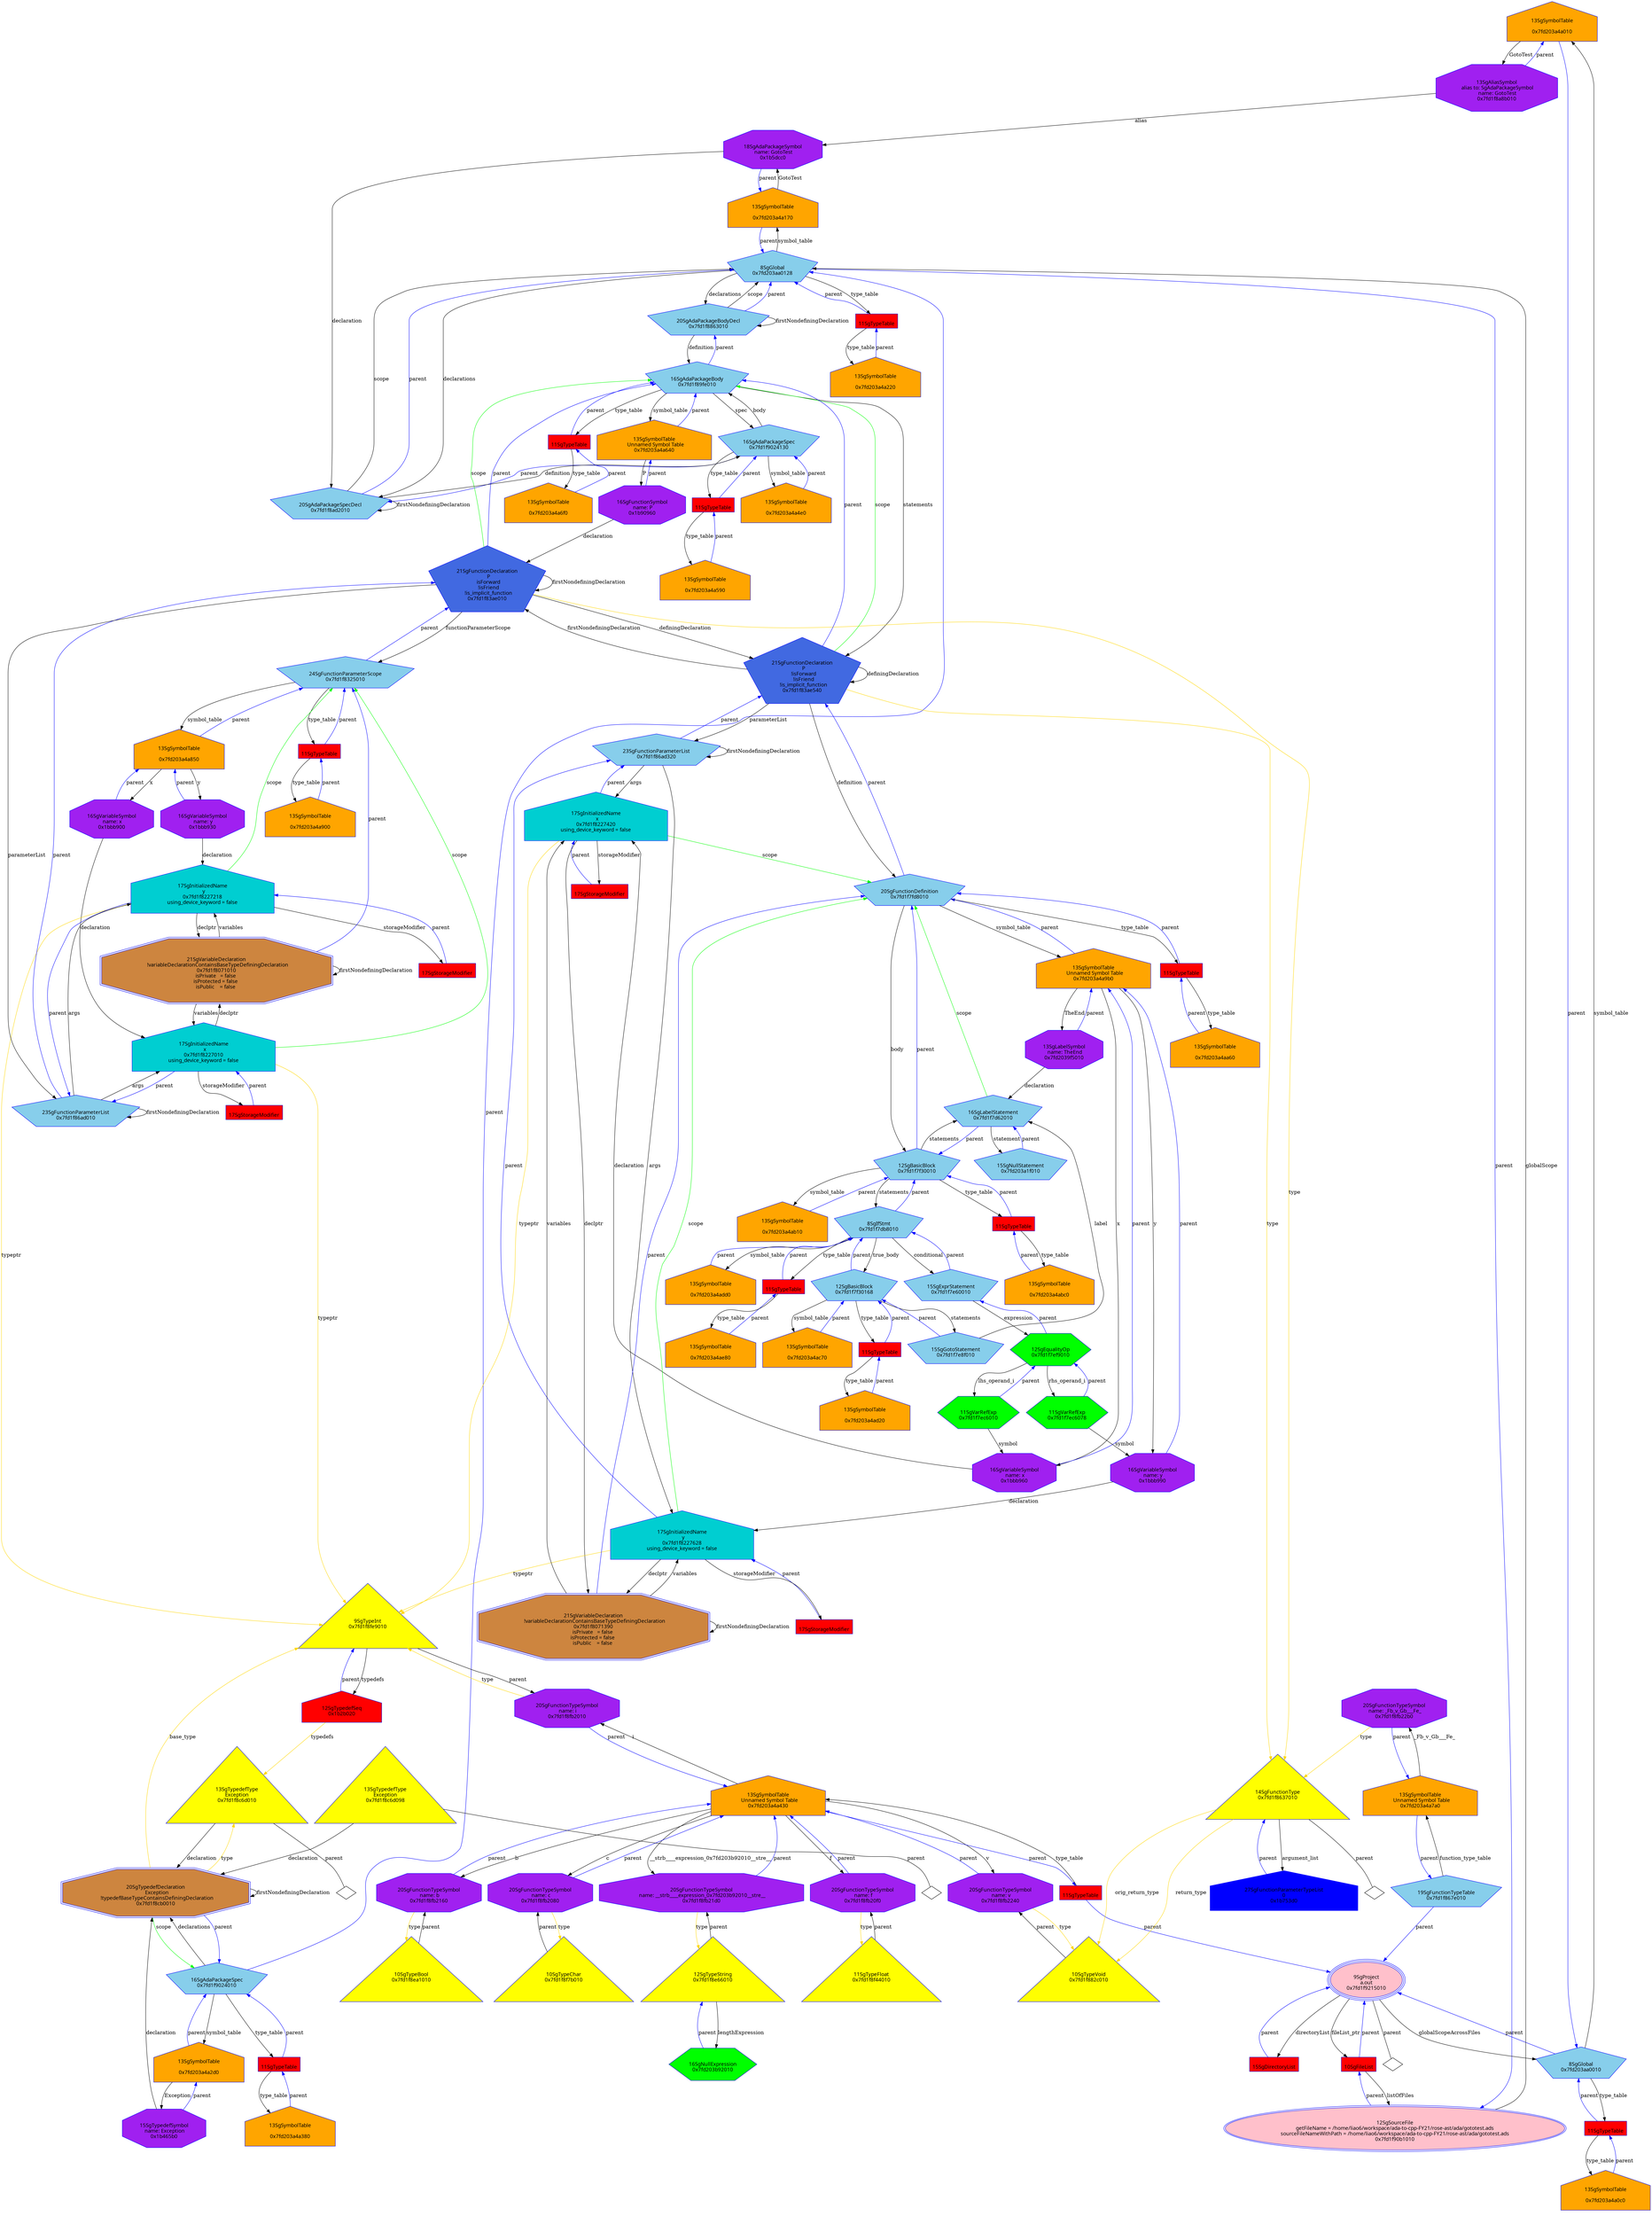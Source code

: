 digraph "Ggototest.ads.dot" {
"0x7fd203a4a010"[label="\n13SgSymbolTable\n  \n  0x7fd203a4a010  " shape=house,regular=0,URL="\N",tooltip="more info at \N",sides=5,peripheries=1,color="blue",fillcolor=orange,fontname="7x13bold",fontcolor=black,style=filled];
"0x7fd203a4a010" -> "0x7fd1f8a8b010"[label="GotoTest" dir=forward ];
"0x7fd203a4a010" -> "0x7fd203aa0010"[label="parent" color="blue" dir=forward ];
"0x7fd203a4a0c0"[label="\n13SgSymbolTable\n  \n  0x7fd203a4a0c0  " shape=house,regular=0,URL="\N",tooltip="more info at \N",sides=5,peripheries=1,color="blue",fillcolor=orange,fontname="7x13bold",fontcolor=black,style=filled];
"0x7fd203a4a0c0" -> "0x1a889c0"[label="parent" color="blue" dir=forward ];
"0x7fd203a4a170"[label="\n13SgSymbolTable\n  \n  0x7fd203a4a170  " shape=house,regular=0,URL="\N",tooltip="more info at \N",sides=5,peripheries=1,color="blue",fillcolor=orange,fontname="7x13bold",fontcolor=black,style=filled];
"0x7fd203a4a170" -> "0x1b5dcc0"[label="GotoTest" dir=forward ];
"0x7fd203a4a170" -> "0x7fd203aa0128"[label="parent" color="blue" dir=forward ];
"0x7fd203a4a220"[label="\n13SgSymbolTable\n  \n  0x7fd203a4a220  " shape=house,regular=0,URL="\N",tooltip="more info at \N",sides=5,peripheries=1,color="blue",fillcolor=orange,fontname="7x13bold",fontcolor=black,style=filled];
"0x7fd203a4a220" -> "0x1a889e8"[label="parent" color="blue" dir=forward ];
"0x7fd203a4a2d0"[label="\n13SgSymbolTable\n  \n  0x7fd203a4a2d0  " shape=house,regular=0,URL="\N",tooltip="more info at \N",sides=5,peripheries=1,color="blue",fillcolor=orange,fontname="7x13bold",fontcolor=black,style=filled];
"0x7fd203a4a2d0" -> "0x1b465b0"[label="Exception" dir=forward ];
"0x7fd203a4a2d0" -> "0x7fd1f9024010"[label="parent" color="blue" dir=forward ];
"0x7fd203a4a380"[label="\n13SgSymbolTable\n  \n  0x7fd203a4a380  " shape=house,regular=0,URL="\N",tooltip="more info at \N",sides=5,peripheries=1,color="blue",fillcolor=orange,fontname="7x13bold",fontcolor=black,style=filled];
"0x7fd203a4a380" -> "0x1a88a10"[label="parent" color="blue" dir=forward ];
"0x7fd203a4a430"[label="\n13SgSymbolTable\n  Unnamed Symbol Table\n  0x7fd203a4a430  " shape=house,regular=0,URL="\N",tooltip="more info at \N",sides=5,peripheries=1,color="blue",fillcolor=orange,fontname="7x13bold",fontcolor=black,style=filled];
"0x7fd203a4a430" -> "0x7fd1f8fb2240"[label="v" dir=forward ];
"0x7fd203a4a430" -> "0x7fd1f8fb21d0"[label="__strb____expression_0x7fd203b92010__stre__" dir=forward ];
"0x7fd203a4a430" -> "0x7fd1f8fb2160"[label="b" dir=forward ];
"0x7fd203a4a430" -> "0x7fd1f8fb20f0"[label="f" dir=forward ];
"0x7fd203a4a430" -> "0x7fd1f8fb2080"[label="c" dir=forward ];
"0x7fd203a4a430" -> "0x7fd1f8fb2010"[label="i" dir=forward ];
"0x7fd203a4a430" -> "0x1a88a38"[label="parent" color="blue" dir=forward ];
"0x7fd203a4a4e0"[label="\n13SgSymbolTable\n  \n  0x7fd203a4a4e0  " shape=house,regular=0,URL="\N",tooltip="more info at \N",sides=5,peripheries=1,color="blue",fillcolor=orange,fontname="7x13bold",fontcolor=black,style=filled];
"0x7fd203a4a4e0" -> "0x7fd1f9024130"[label="parent" color="blue" dir=forward ];
"0x7fd203a4a590"[label="\n13SgSymbolTable\n  \n  0x7fd203a4a590  " shape=house,regular=0,URL="\N",tooltip="more info at \N",sides=5,peripheries=1,color="blue",fillcolor=orange,fontname="7x13bold",fontcolor=black,style=filled];
"0x7fd203a4a590" -> "0x1a88a60"[label="parent" color="blue" dir=forward ];
"0x7fd203a4a640"[label="\n13SgSymbolTable\n  Unnamed Symbol Table\n  0x7fd203a4a640  " shape=house,regular=0,URL="\N",tooltip="more info at \N",sides=5,peripheries=1,color="blue",fillcolor=orange,fontname="7x13bold",fontcolor=black,style=filled];
"0x7fd203a4a640" -> "0x1b90960"[label="P" dir=forward ];
"0x7fd203a4a640" -> "0x7fd1f89fe010"[label="parent" color="blue" dir=forward ];
"0x7fd203a4a6f0"[label="\n13SgSymbolTable\n  \n  0x7fd203a4a6f0  " shape=house,regular=0,URL="\N",tooltip="more info at \N",sides=5,peripheries=1,color="blue",fillcolor=orange,fontname="7x13bold",fontcolor=black,style=filled];
"0x7fd203a4a6f0" -> "0x1a88a88"[label="parent" color="blue" dir=forward ];
"0x7fd203a4a7a0"[label="\n13SgSymbolTable\n  Unnamed Symbol Table\n  0x7fd203a4a7a0  " shape=house,regular=0,URL="\N",tooltip="more info at \N",sides=5,peripheries=1,color="blue",fillcolor=orange,fontname="7x13bold",fontcolor=black,style=filled];
"0x7fd203a4a7a0" -> "0x7fd1f8fb22b0"[label="_Fb_v_Gb___Fe_" dir=forward ];
"0x7fd203a4a7a0" -> "0x7fd1f867e010"[label="parent" color="blue" dir=forward ];
"0x7fd203a4a850"[label="\n13SgSymbolTable\n  \n  0x7fd203a4a850  " shape=house,regular=0,URL="\N",tooltip="more info at \N",sides=5,peripheries=1,color="blue",fillcolor=orange,fontname="7x13bold",fontcolor=black,style=filled];
"0x7fd203a4a850" -> "0x1bbb930"[label="y" dir=forward ];
"0x7fd203a4a850" -> "0x1bbb900"[label="x" dir=forward ];
"0x7fd203a4a850" -> "0x7fd1f8325010"[label="parent" color="blue" dir=forward ];
"0x7fd203a4a900"[label="\n13SgSymbolTable\n  \n  0x7fd203a4a900  " shape=house,regular=0,URL="\N",tooltip="more info at \N",sides=5,peripheries=1,color="blue",fillcolor=orange,fontname="7x13bold",fontcolor=black,style=filled];
"0x7fd203a4a900" -> "0x1a88ab0"[label="parent" color="blue" dir=forward ];
"0x7fd203a4a9b0"[label="\n13SgSymbolTable\n  Unnamed Symbol Table\n  0x7fd203a4a9b0  " shape=house,regular=0,URL="\N",tooltip="more info at \N",sides=5,peripheries=1,color="blue",fillcolor=orange,fontname="7x13bold",fontcolor=black,style=filled];
"0x7fd203a4a9b0" -> "0x7fd2039f5010"[label="TheEnd" dir=forward ];
"0x7fd203a4a9b0" -> "0x1bbb990"[label="y" dir=forward ];
"0x7fd203a4a9b0" -> "0x1bbb960"[label="x" dir=forward ];
"0x7fd203a4a9b0" -> "0x7fd1f7fd8010"[label="parent" color="blue" dir=forward ];
"0x7fd203a4aa60"[label="\n13SgSymbolTable\n  \n  0x7fd203a4aa60  " shape=house,regular=0,URL="\N",tooltip="more info at \N",sides=5,peripheries=1,color="blue",fillcolor=orange,fontname="7x13bold",fontcolor=black,style=filled];
"0x7fd203a4aa60" -> "0x1a88ad8"[label="parent" color="blue" dir=forward ];
"0x7fd203a4ab10"[label="\n13SgSymbolTable\n  \n  0x7fd203a4ab10  " shape=house,regular=0,URL="\N",tooltip="more info at \N",sides=5,peripheries=1,color="blue",fillcolor=orange,fontname="7x13bold",fontcolor=black,style=filled];
"0x7fd203a4ab10" -> "0x7fd1f7f30010"[label="parent" color="blue" dir=forward ];
"0x7fd203a4abc0"[label="\n13SgSymbolTable\n  \n  0x7fd203a4abc0  " shape=house,regular=0,URL="\N",tooltip="more info at \N",sides=5,peripheries=1,color="blue",fillcolor=orange,fontname="7x13bold",fontcolor=black,style=filled];
"0x7fd203a4abc0" -> "0x1a88b00"[label="parent" color="blue" dir=forward ];
"0x7fd203a4ac70"[label="\n13SgSymbolTable\n  \n  0x7fd203a4ac70  " shape=house,regular=0,URL="\N",tooltip="more info at \N",sides=5,peripheries=1,color="blue",fillcolor=orange,fontname="7x13bold",fontcolor=black,style=filled];
"0x7fd203a4ac70" -> "0x7fd1f7f30168"[label="parent" color="blue" dir=forward ];
"0x7fd203a4ad20"[label="\n13SgSymbolTable\n  \n  0x7fd203a4ad20  " shape=house,regular=0,URL="\N",tooltip="more info at \N",sides=5,peripheries=1,color="blue",fillcolor=orange,fontname="7x13bold",fontcolor=black,style=filled];
"0x7fd203a4ad20" -> "0x1a88b28"[label="parent" color="blue" dir=forward ];
"0x7fd203a4add0"[label="\n13SgSymbolTable\n  \n  0x7fd203a4add0  " shape=house,regular=0,URL="\N",tooltip="more info at \N",sides=5,peripheries=1,color="blue",fillcolor=orange,fontname="7x13bold",fontcolor=black,style=filled];
"0x7fd203a4add0" -> "0x7fd1f7db8010"[label="parent" color="blue" dir=forward ];
"0x7fd203a4ae80"[label="\n13SgSymbolTable\n  \n  0x7fd203a4ae80  " shape=house,regular=0,URL="\N",tooltip="more info at \N",sides=5,peripheries=1,color="blue",fillcolor=orange,fontname="7x13bold",fontcolor=black,style=filled];
"0x7fd203a4ae80" -> "0x1a88b50"[label="parent" color="blue" dir=forward ];
"0x1ba8070"[label="\n17SgStorageModifier" shape=polygon,regular=0,URL="\N",tooltip="more info at \N",sides=4,peripheries=1,color="blue",fillcolor=red,fontname="7x13bold",fontcolor=black,style=filled];
"0x1ba8070" -> "0x7fd1f8227010"[label="parent" color="blue" dir=forward ];
"0x1ba8098"[label="\n17SgStorageModifier" shape=polygon,regular=0,URL="\N",tooltip="more info at \N",sides=4,peripheries=1,color="blue",fillcolor=red,fontname="7x13bold",fontcolor=black,style=filled];
"0x1ba8098" -> "0x7fd1f8227218"[label="parent" color="blue" dir=forward ];
"0x1ba80c0"[label="\n17SgStorageModifier" shape=polygon,regular=0,URL="\N",tooltip="more info at \N",sides=4,peripheries=1,color="blue",fillcolor=red,fontname="7x13bold",fontcolor=black,style=filled];
"0x1ba80c0" -> "0x7fd1f8227420"[label="parent" color="blue" dir=forward ];
"0x1ba80e8"[label="\n17SgStorageModifier" shape=polygon,regular=0,URL="\N",tooltip="more info at \N",sides=4,peripheries=1,color="blue",fillcolor=red,fontname="7x13bold",fontcolor=black,style=filled];
"0x1ba80e8" -> "0x7fd1f8227628"[label="parent" color="blue" dir=forward ];
"0x7fd1f90b1010"[label="\n12SgSourceFile\n  getFileName = /home/liao6/workspace/ada-to-cpp-FY21/rose-ast/ada/gototest.ads  \n  sourceFileNameWithPath = /home/liao6/workspace/ada-to-cpp-FY21/rose-ast/ada/gototest.ads  \n  0x7fd1f90b1010  " shape=ellipse,regular=0,URL="\N",tooltip="more info at \N",sides=5,peripheries=2,color="blue",fillcolor=pink,fontname="7x13bold",fontcolor=black,style=filled];
"0x7fd1f90b1010" -> "0x7fd203aa0128"[label="globalScope" dir=forward ];
"0x7fd1f90b1010" -> "0x1a4df60"[label="parent" color="blue" dir=forward ];
"0x1a4df60"[label="\n10SgFileList" shape=polygon,regular=0,URL="\N",tooltip="more info at \N",sides=4,peripheries=1,color="blue",fillcolor=red,fontname="7x13bold",fontcolor=black,style=filled];
"0x1a4df60" -> "0x7fd1f90b1010"[label="listOfFiles" dir=forward ];
"0x1a4df60" -> "0x7fd1f9215010"[label="parent" color="blue" dir=forward ];
"0x1a6d370"[label="\n15SgDirectoryList" shape=polygon,regular=0,URL="\N",tooltip="more info at \N",sides=4,peripheries=1,color="blue",fillcolor=red,fontname="7x13bold",fontcolor=black,style=filled];
"0x1a6d370" -> "0x7fd1f9215010"[label="parent" color="blue" dir=forward ];
"0x7fd1f9215010"[label="\n9SgProject\n  a.out  \n  0x7fd1f9215010  " shape=ellipse,regular=0,URL="\N",tooltip="more info at \N",sides=5,peripheries=3,color="blue",fillcolor=pink,fontname="7x13bold",fontcolor=black,style=filled];
"0x7fd1f9215010" -> "0x1a4df60"[label="fileList_ptr" dir=forward ];
"0x7fd1f9215010" -> "0x1a6d370"[label="directoryList" dir=forward ];
"0x7fd1f9215010" -> "0x7fd203aa0010"[label="globalScopeAcrossFiles" dir=forward ];
"0x7fd1f9215010" -> "0x7fd1f9215010__parent__null"[label="parent" dir=none ];
"0x7fd1f9215010__parent__null"[label="" shape=diamond ];
"0x1b2b020"[label="\n12SgTypedefSeq\n  0x1b2b020  " shape=house,regular=0,URL="\N",tooltip="more info at \N",sides=5,peripheries=1,color="blue",fillcolor=red,fontname="7x13bold",fontcolor=black,style=filled];
"0x1b2b020" -> "0x7fd1f8c6d010"[label="typedefs" color="gold1" dir=forward ];
"0x1b2b020" -> "0x7fd1f8fe9010"[label="parent" color="blue" dir=forward ];
"0x1b753d0"[label="\n27SgFunctionParameterTypeList\n  0  \n  0x1b753d0  " shape=house,regular=0,URL="\N",tooltip="more info at \N",sides=5,peripheries=1,color="blue",fillcolor=blue,fontname="7x13bold",fontcolor=black,style=filled];
"0x1b753d0" -> "0x7fd1f8637010"[label="parent" color="blue" dir=forward ];
"0x1a889c0"[label="\n11SgTypeTable" shape=polygon,regular=0,URL="\N",tooltip="more info at \N",sides=4,peripheries=1,color="blue",fillcolor=red,fontname="7x13bold",fontcolor=black,style=filled];
"0x1a889c0" -> "0x7fd203a4a0c0"[label="type_table" dir=forward ];
"0x1a889c0" -> "0x7fd203aa0010"[label="parent" color="blue" dir=forward ];
"0x1a889e8"[label="\n11SgTypeTable" shape=polygon,regular=0,URL="\N",tooltip="more info at \N",sides=4,peripheries=1,color="blue",fillcolor=red,fontname="7x13bold",fontcolor=black,style=filled];
"0x1a889e8" -> "0x7fd203a4a220"[label="type_table" dir=forward ];
"0x1a889e8" -> "0x7fd203aa0128"[label="parent" color="blue" dir=forward ];
"0x1a88a10"[label="\n11SgTypeTable" shape=polygon,regular=0,URL="\N",tooltip="more info at \N",sides=4,peripheries=1,color="blue",fillcolor=red,fontname="7x13bold",fontcolor=black,style=filled];
"0x1a88a10" -> "0x7fd203a4a380"[label="type_table" dir=forward ];
"0x1a88a10" -> "0x7fd1f9024010"[label="parent" color="blue" dir=forward ];
"0x1a88a38"[label="\n11SgTypeTable" shape=polygon,regular=0,URL="\N",tooltip="more info at \N",sides=4,peripheries=1,color="blue",fillcolor=red,fontname="7x13bold",fontcolor=black,style=filled];
"0x1a88a38" -> "0x7fd203a4a430"[label="type_table" dir=forward ];
"0x1a88a38" -> "0x7fd1f9215010"[label="parent" color="blue" dir=forward ];
"0x1a88a60"[label="\n11SgTypeTable" shape=polygon,regular=0,URL="\N",tooltip="more info at \N",sides=4,peripheries=1,color="blue",fillcolor=red,fontname="7x13bold",fontcolor=black,style=filled];
"0x1a88a60" -> "0x7fd203a4a590"[label="type_table" dir=forward ];
"0x1a88a60" -> "0x7fd1f9024130"[label="parent" color="blue" dir=forward ];
"0x1a88a88"[label="\n11SgTypeTable" shape=polygon,regular=0,URL="\N",tooltip="more info at \N",sides=4,peripheries=1,color="blue",fillcolor=red,fontname="7x13bold",fontcolor=black,style=filled];
"0x1a88a88" -> "0x7fd203a4a6f0"[label="type_table" dir=forward ];
"0x1a88a88" -> "0x7fd1f89fe010"[label="parent" color="blue" dir=forward ];
"0x1a88ab0"[label="\n11SgTypeTable" shape=polygon,regular=0,URL="\N",tooltip="more info at \N",sides=4,peripheries=1,color="blue",fillcolor=red,fontname="7x13bold",fontcolor=black,style=filled];
"0x1a88ab0" -> "0x7fd203a4a900"[label="type_table" dir=forward ];
"0x1a88ab0" -> "0x7fd1f8325010"[label="parent" color="blue" dir=forward ];
"0x1a88ad8"[label="\n11SgTypeTable" shape=polygon,regular=0,URL="\N",tooltip="more info at \N",sides=4,peripheries=1,color="blue",fillcolor=red,fontname="7x13bold",fontcolor=black,style=filled];
"0x1a88ad8" -> "0x7fd203a4aa60"[label="type_table" dir=forward ];
"0x1a88ad8" -> "0x7fd1f7fd8010"[label="parent" color="blue" dir=forward ];
"0x1a88b00"[label="\n11SgTypeTable" shape=polygon,regular=0,URL="\N",tooltip="more info at \N",sides=4,peripheries=1,color="blue",fillcolor=red,fontname="7x13bold",fontcolor=black,style=filled];
"0x1a88b00" -> "0x7fd203a4abc0"[label="type_table" dir=forward ];
"0x1a88b00" -> "0x7fd1f7f30010"[label="parent" color="blue" dir=forward ];
"0x1a88b28"[label="\n11SgTypeTable" shape=polygon,regular=0,URL="\N",tooltip="more info at \N",sides=4,peripheries=1,color="blue",fillcolor=red,fontname="7x13bold",fontcolor=black,style=filled];
"0x1a88b28" -> "0x7fd203a4ad20"[label="type_table" dir=forward ];
"0x1a88b28" -> "0x7fd1f7f30168"[label="parent" color="blue" dir=forward ];
"0x1a88b50"[label="\n11SgTypeTable" shape=polygon,regular=0,URL="\N",tooltip="more info at \N",sides=4,peripheries=1,color="blue",fillcolor=red,fontname="7x13bold",fontcolor=black,style=filled];
"0x1a88b50" -> "0x7fd203a4ae80"[label="type_table" dir=forward ];
"0x1a88b50" -> "0x7fd1f7db8010"[label="parent" color="blue" dir=forward ];
"0x7fd1f8f7b010"[label="\n10SgTypeChar\n  0x7fd1f8f7b010  \n   \n   " shape=polygon,regular=0,URL="\N",tooltip="more info at \N",sides=3,peripheries=1,color="blue",fillcolor=yellow,fontname="7x13bold",fontcolor=black,style=filled];
"0x7fd1f8f7b010" -> "0x7fd1f8fb2080"[label="parent" dir=forward ];
"0x7fd1f8fe9010"[label="\n9SgTypeInt\n  0x7fd1f8fe9010  \n   \n   " shape=polygon,regular=0,URL="\N",tooltip="more info at \N",sides=3,peripheries=1,color="blue",fillcolor=yellow,fontname="7x13bold",fontcolor=black,style=filled];
"0x7fd1f8fe9010" -> "0x1b2b020"[label="typedefs" dir=forward ];
"0x7fd1f8fe9010" -> "0x7fd1f8fb2010"[label="parent" dir=forward ];
"0x7fd1f882c010"[label="\n10SgTypeVoid\n  0x7fd1f882c010  \n   \n   " shape=polygon,regular=0,URL="\N",tooltip="more info at \N",sides=3,peripheries=1,color="blue",fillcolor=yellow,fontname="7x13bold",fontcolor=black,style=filled];
"0x7fd1f882c010" -> "0x7fd1f8fb2240"[label="parent" dir=forward ];
"0x7fd1f8f44010"[label="\n11SgTypeFloat\n  0x7fd1f8f44010  \n   \n   " shape=polygon,regular=0,URL="\N",tooltip="more info at \N",sides=3,peripheries=1,color="blue",fillcolor=yellow,fontname="7x13bold",fontcolor=black,style=filled];
"0x7fd1f8f44010" -> "0x7fd1f8fb20f0"[label="parent" dir=forward ];
"0x7fd1f8e66010"[label="\n12SgTypeString\n  0x7fd1f8e66010  \n   \n   " shape=polygon,regular=0,URL="\N",tooltip="more info at \N",sides=3,peripheries=1,color="blue",fillcolor=yellow,fontname="7x13bold",fontcolor=black,style=filled];
"0x7fd1f8e66010" -> "0x7fd203b92010"[label="lengthExpression" dir=forward ];
"0x7fd1f8e66010" -> "0x7fd1f8fb21d0"[label="parent" dir=forward ];
"0x7fd1f8ea1010"[label="\n10SgTypeBool\n  0x7fd1f8ea1010  \n   \n   " shape=polygon,regular=0,URL="\N",tooltip="more info at \N",sides=3,peripheries=1,color="blue",fillcolor=yellow,fontname="7x13bold",fontcolor=black,style=filled];
"0x7fd1f8ea1010" -> "0x7fd1f8fb2160"[label="parent" dir=forward ];
"0x7fd1f8c6d010"[label="\n13SgTypedefType\nException\n  0x7fd1f8c6d010  \n   \n   " shape=polygon,regular=0,URL="\N",tooltip="more info at \N",sides=3,peripheries=1,color="blue",fillcolor=yellow,fontname="7x13bold",fontcolor=black,style=filled];
"0x7fd1f8c6d010" -> "0x7fd1f8cb0010"[label="declaration" dir=forward ];
"0x7fd1f8c6d010" -> "0x7fd1f8c6d010__parent__null"[label="parent" dir=none ];
"0x7fd1f8c6d010__parent__null"[label="" shape=diamond ];
"0x7fd1f8c6d098"[label="\n13SgTypedefType\nException\n  0x7fd1f8c6d098  \n   \n   " shape=polygon,regular=0,URL="\N",tooltip="more info at \N",sides=3,peripheries=1,color="blue",fillcolor=yellow,fontname="7x13bold",fontcolor=black,style=filled];
"0x7fd1f8c6d098" -> "0x7fd1f8cb0010"[label="declaration" dir=forward ];
"0x7fd1f8c6d098" -> "0x7fd1f8c6d098__parent__null"[label="parent" dir=none ];
"0x7fd1f8c6d098__parent__null"[label="" shape=diamond ];
"0x7fd1f8637010"[label="\n14SgFunctionType\n  0x7fd1f8637010  \n   \n   " shape=polygon,regular=0,URL="\N",tooltip="more info at \N",sides=3,peripheries=1,color="blue",fillcolor=yellow,fontname="7x13bold",fontcolor=black,style=filled];
"0x7fd1f8637010" -> "0x7fd1f882c010"[label="return_type" color="gold1" dir=forward ];
"0x7fd1f8637010" -> "0x7fd1f882c010"[label="orig_return_type" color="gold1" dir=forward ];
"0x7fd1f8637010" -> "0x1b753d0"[label="argument_list" dir=forward ];
"0x7fd1f8637010" -> "0x7fd1f8637010__parent__null"[label="parent" dir=none ];
"0x7fd1f8637010__parent__null"[label="" shape=diamond ];
"0x7fd1f86ad010"[label="\n23SgFunctionParameterList\n  0x7fd1f86ad010  " shape=polygon,regular=0,URL="\N",tooltip="more info at \N",sides=5,peripheries=1,color="blue",fillcolor=skyblue,fontname="7x13bold",fontcolor=black,style=filled];
"0x7fd1f86ad010" -> "0x7fd1f8227010"[label="args" dir=forward ];
"0x7fd1f86ad010" -> "0x7fd1f8227218"[label="args" dir=forward ];
"0x7fd1f86ad010" -> "0x7fd1f86ad010"[label="firstNondefiningDeclaration" dir=forward ];
"0x7fd1f86ad010" -> "0x7fd1f83ae010"[label="parent" color="blue" dir=forward ];
"0x7fd1f86ad320"[label="\n23SgFunctionParameterList\n  0x7fd1f86ad320  " shape=polygon,regular=0,URL="\N",tooltip="more info at \N",sides=5,peripheries=1,color="blue",fillcolor=skyblue,fontname="7x13bold",fontcolor=black,style=filled];
"0x7fd1f86ad320" -> "0x7fd1f8227420"[label="args" dir=forward ];
"0x7fd1f86ad320" -> "0x7fd1f8227628"[label="args" dir=forward ];
"0x7fd1f86ad320" -> "0x7fd1f86ad320"[label="firstNondefiningDeclaration" dir=forward ];
"0x7fd1f86ad320" -> "0x7fd1f83ae540"[label="parent" color="blue" dir=forward ];
"0x7fd1f7f30010"[label="\n12SgBasicBlock\n  0x7fd1f7f30010  " shape=polygon,regular=0,URL="\N",tooltip="more info at \N",sides=5,peripheries=1,color="blue",fillcolor=skyblue,fontname="7x13bold",fontcolor=black,style=filled];
"0x7fd1f7f30010" -> "0x7fd1f7db8010"[label="statements" dir=forward ];
"0x7fd1f7f30010" -> "0x7fd1f7d62010"[label="statements" dir=forward ];
"0x7fd1f7f30010" -> "0x7fd203a4ab10"[label="symbol_table" dir=forward ];
"0x7fd1f7f30010" -> "0x1a88b00"[label="type_table" dir=forward ];
"0x7fd1f7f30010" -> "0x7fd1f7fd8010"[label="parent" color="blue" dir=forward ];
"0x7fd1f7f30168"[label="\n12SgBasicBlock\n  0x7fd1f7f30168  " shape=polygon,regular=0,URL="\N",tooltip="more info at \N",sides=5,peripheries=1,color="blue",fillcolor=skyblue,fontname="7x13bold",fontcolor=black,style=filled];
"0x7fd1f7f30168" -> "0x7fd1f7e8f010"[label="statements" dir=forward ];
"0x7fd1f7f30168" -> "0x7fd203a4ac70"[label="symbol_table" dir=forward ];
"0x7fd1f7f30168" -> "0x1a88b28"[label="type_table" dir=forward ];
"0x7fd1f7f30168" -> "0x7fd1f7db8010"[label="parent" color="blue" dir=forward ];
"0x7fd203aa0010"[label="\n8SgGlobal\n  0x7fd203aa0010  " shape=polygon,regular=0,URL="\N",tooltip="more info at \N",sides=5,peripheries=1,color="blue",fillcolor=skyblue,fontname="7x13bold",fontcolor=black,style=filled];
"0x7fd203aa0010" -> "0x7fd203a4a010"[label="symbol_table" dir=forward ];
"0x7fd203aa0010" -> "0x1a889c0"[label="type_table" dir=forward ];
"0x7fd203aa0010" -> "0x7fd1f9215010"[label="parent" color="blue" dir=forward ];
"0x7fd203aa0128"[label="\n8SgGlobal\n  0x7fd203aa0128  " shape=polygon,regular=0,URL="\N",tooltip="more info at \N",sides=5,peripheries=1,color="blue",fillcolor=skyblue,fontname="7x13bold",fontcolor=black,style=filled];
"0x7fd203aa0128" -> "0x7fd1f8ad2010"[label="declarations" dir=forward ];
"0x7fd203aa0128" -> "0x7fd1f8863010"[label="declarations" dir=forward ];
"0x7fd203aa0128" -> "0x7fd203a4a170"[label="symbol_table" dir=forward ];
"0x7fd203aa0128" -> "0x1a889e8"[label="type_table" dir=forward ];
"0x7fd203aa0128" -> "0x7fd1f90b1010"[label="parent" color="blue" dir=forward ];
"0x7fd1f7db8010"[label="\n8SgIfStmt\n  0x7fd1f7db8010  " shape=polygon,regular=0,URL="\N",tooltip="more info at \N",sides=5,peripheries=1,color="blue",fillcolor=skyblue,fontname="7x13bold",fontcolor=black,style=filled];
"0x7fd1f7db8010" -> "0x7fd1f7e60010"[label="conditional" dir=forward ];
"0x7fd1f7db8010" -> "0x7fd1f7f30168"[label="true_body" dir=forward ];
"0x7fd1f7db8010" -> "0x7fd203a4add0"[label="symbol_table" dir=forward ];
"0x7fd1f7db8010" -> "0x1a88b50"[label="type_table" dir=forward ];
"0x7fd1f7db8010" -> "0x7fd1f7f30010"[label="parent" color="blue" dir=forward ];
"0x7fd1f8325010"[label="\n24SgFunctionParameterScope\n  0x7fd1f8325010  " shape=polygon,regular=0,URL="\N",tooltip="more info at \N",sides=5,peripheries=1,color="blue",fillcolor=skyblue,fontname="7x13bold",fontcolor=black,style=filled];
"0x7fd1f8325010" -> "0x7fd203a4a850"[label="symbol_table" dir=forward ];
"0x7fd1f8325010" -> "0x1a88ab0"[label="type_table" dir=forward ];
"0x7fd1f8325010" -> "0x7fd1f83ae010"[label="parent" color="blue" dir=forward ];
"0x7fd1f867e010"[label="\n19SgFunctionTypeTable\n  0x7fd1f867e010  " shape=polygon,regular=0,URL="\N",tooltip="more info at \N",sides=5,peripheries=1,color="blue",fillcolor=skyblue,fontname="7x13bold",fontcolor=black,style=filled];
"0x7fd1f867e010" -> "0x7fd203a4a7a0"[label="function_type_table" dir=forward ];
"0x7fd1f867e010" -> "0x7fd1f9215010"[label="parent" color="blue" dir=forward ];
"0x7fd1f7e60010"[label="\n15SgExprStatement\n  0x7fd1f7e60010  " shape=polygon,regular=0,URL="\N",tooltip="more info at \N",sides=5,peripheries=1,color="blue",fillcolor=skyblue,fontname="7x13bold",fontcolor=black,style=filled];
"0x7fd1f7e60010" -> "0x7fd1f7ef9010"[label="expression" dir=forward ];
"0x7fd1f7e60010" -> "0x7fd1f7db8010"[label="parent" color="blue" dir=forward ];
"0x7fd1f7d62010"[label="\n16SgLabelStatement\n  0x7fd1f7d62010  " shape=polygon,regular=0,URL="\N",tooltip="more info at \N",sides=5,peripheries=1,color="blue",fillcolor=skyblue,fontname="7x13bold",fontcolor=black,style=filled];
"0x7fd1f7d62010" -> "0x7fd1f7fd8010"[label="scope" color="green" dir=forward ];
"0x7fd1f7d62010" -> "0x7fd203a1f010"[label="statement" dir=forward ];
"0x7fd1f7d62010" -> "0x7fd1f7f30010"[label="parent" color="blue" dir=forward ];
"0x7fd1f7e8f010"[label="\n15SgGotoStatement\n  0x7fd1f7e8f010  " shape=polygon,regular=0,URL="\N",tooltip="more info at \N",sides=5,peripheries=1,color="blue",fillcolor=skyblue,fontname="7x13bold",fontcolor=black,style=filled];
"0x7fd1f7e8f010" -> "0x7fd1f7d62010"[label="label" dir=forward ];
"0x7fd1f7e8f010" -> "0x7fd1f7f30168"[label="parent" color="blue" dir=forward ];
"0x7fd1f8cb0010"[label="\n20SgTypedefDeclaration\n  Exception\n  !typedefBaseTypeContainsDefiningDeclaration\n  0x7fd1f8cb0010  " shape=polygon,regular=0,URL="\N",tooltip="more info at \N",sides=8,peripheries=2,color="blue",fillcolor=peru,fontname="7x13bold",fontcolor=black,style=filled];
"0x7fd1f8cb0010" -> "0x7fd1f8fe9010"[label="base_type" color="gold1" dir=forward ];
"0x7fd1f8cb0010" -> "0x7fd1f8c6d010"[label="type" color="gold1" dir=forward ];
"0x7fd1f8cb0010" -> "0x7fd1f9024010"[label="scope" color="green" dir=forward ];
"0x7fd1f8cb0010" -> "0x7fd1f8cb0010"[label="firstNondefiningDeclaration" dir=forward ];
"0x7fd1f8cb0010" -> "0x7fd1f9024010"[label="parent" color="blue" dir=forward ];
"0x7fd203a1f010"[label="\n15SgNullStatement\n  0x7fd203a1f010  " shape=polygon,regular=0,URL="\N",tooltip="more info at \N",sides=5,peripheries=1,color="blue",fillcolor=skyblue,fontname="7x13bold",fontcolor=black,style=filled];
"0x7fd203a1f010" -> "0x7fd1f7d62010"[label="parent" color="blue" dir=forward ];
"0x7fd1f8071010"[label="\n21SgVariableDeclaration\n  !variableDeclarationContainsBaseTypeDefiningDeclaration\n  0x7fd1f8071010  \n isPrivate   = false  \n isProtected = false  \n isPublic    = false  " shape=polygon,regular=0,URL="\N",tooltip="more info at \N",sides=8,peripheries=2,color="blue",fillcolor=peru,fontname="7x13bold",fontcolor=black,style=filled];
"0x7fd1f8071010" -> "0x7fd1f8227010"[label="variables" dir=forward ];
"0x7fd1f8071010" -> "0x7fd1f8227218"[label="variables" dir=forward ];
"0x7fd1f8071010" -> "0x7fd1f8071010"[label="firstNondefiningDeclaration" dir=forward ];
"0x7fd1f8071010" -> "0x7fd1f8325010"[label="parent" color="blue" dir=forward ];
"0x7fd1f8071390"[label="\n21SgVariableDeclaration\n  !variableDeclarationContainsBaseTypeDefiningDeclaration\n  0x7fd1f8071390  \n isPrivate   = false  \n isProtected = false  \n isPublic    = false  " shape=polygon,regular=0,URL="\N",tooltip="more info at \N",sides=8,peripheries=2,color="blue",fillcolor=peru,fontname="7x13bold",fontcolor=black,style=filled];
"0x7fd1f8071390" -> "0x7fd1f8227420"[label="variables" dir=forward ];
"0x7fd1f8071390" -> "0x7fd1f8227628"[label="variables" dir=forward ];
"0x7fd1f8071390" -> "0x7fd1f8071390"[label="firstNondefiningDeclaration" dir=forward ];
"0x7fd1f8071390" -> "0x7fd1f7fd8010"[label="parent" color="blue" dir=forward ];
"0x7fd1f7fd8010"[label="\n20SgFunctionDefinition\n  0x7fd1f7fd8010  " shape=polygon,regular=0,URL="\N",tooltip="more info at \N",sides=5,peripheries=1,color="blue",fillcolor=skyblue,fontname="7x13bold",fontcolor=black,style=filled];
"0x7fd1f7fd8010" -> "0x7fd1f7f30010"[label="body" dir=forward ];
"0x7fd1f7fd8010" -> "0x7fd203a4a9b0"[label="symbol_table" dir=forward ];
"0x7fd1f7fd8010" -> "0x1a88ad8"[label="type_table" dir=forward ];
"0x7fd1f7fd8010" -> "0x7fd1f83ae540"[label="parent" color="blue" dir=forward ];
"0x7fd1f89fe010"[label="\n16SgAdaPackageBody\n  0x7fd1f89fe010  " shape=polygon,regular=0,URL="\N",tooltip="more info at \N",sides=5,peripheries=1,color="blue",fillcolor=skyblue,fontname="7x13bold",fontcolor=black,style=filled];
"0x7fd1f89fe010" -> "0x7fd1f9024130"[label="spec" dir=forward ];
"0x7fd1f89fe010" -> "0x7fd1f83ae540"[label="statements" dir=forward ];
"0x7fd1f89fe010" -> "0x7fd203a4a640"[label="symbol_table" dir=forward ];
"0x7fd1f89fe010" -> "0x1a88a88"[label="type_table" dir=forward ];
"0x7fd1f89fe010" -> "0x7fd1f8863010"[label="parent" color="blue" dir=forward ];
"0x7fd1f9024010"[label="\n16SgAdaPackageSpec\n  0x7fd1f9024010  " shape=polygon,regular=0,URL="\N",tooltip="more info at \N",sides=5,peripheries=1,color="blue",fillcolor=skyblue,fontname="7x13bold",fontcolor=black,style=filled];
"0x7fd1f9024010" -> "0x7fd1f8cb0010"[label="declarations" dir=forward ];
"0x7fd1f9024010" -> "0x7fd203a4a2d0"[label="symbol_table" dir=forward ];
"0x7fd1f9024010" -> "0x1a88a10"[label="type_table" dir=forward ];
"0x7fd1f9024010" -> "0x7fd203aa0128"[label="parent" color="blue" dir=forward ];
"0x7fd1f9024130"[label="\n16SgAdaPackageSpec\n  0x7fd1f9024130  " shape=polygon,regular=0,URL="\N",tooltip="more info at \N",sides=5,peripheries=1,color="blue",fillcolor=skyblue,fontname="7x13bold",fontcolor=black,style=filled];
"0x7fd1f9024130" -> "0x7fd1f89fe010"[label="body" dir=forward ];
"0x7fd1f9024130" -> "0x7fd203a4a4e0"[label="symbol_table" dir=forward ];
"0x7fd1f9024130" -> "0x1a88a60"[label="type_table" dir=forward ];
"0x7fd1f9024130" -> "0x7fd1f8ad2010"[label="parent" color="blue" dir=forward ];
"0x7fd1f83ae010"[label="\n21SgFunctionDeclaration\n  P\n  isForward\n  !isFriend\n  !is_implicit_function\n  0x7fd1f83ae010  " shape=polygon,regular=0,URL="\N",tooltip="more info at \N",sides=5,peripheries=1,color="blue",fillcolor=royalblue,fontname="7x13bold",fontcolor=black,style=filled];
"0x7fd1f83ae010" -> "0x7fd1f86ad010"[label="parameterList" dir=forward ];
"0x7fd1f83ae010" -> "0x7fd1f8637010"[label="type" color="gold1" dir=forward ];
"0x7fd1f83ae010" -> "0x7fd1f89fe010"[label="scope" color="green" dir=forward ];
"0x7fd1f83ae010" -> "0x7fd1f8325010"[label="functionParameterScope" dir=forward ];
"0x7fd1f83ae010" -> "0x7fd1f83ae540"[label="definingDeclaration" dir=forward ];
"0x7fd1f83ae010" -> "0x7fd1f83ae010"[label="firstNondefiningDeclaration" dir=forward ];
"0x7fd1f83ae010" -> "0x7fd1f89fe010"[label="parent" color="blue" dir=forward ];
"0x7fd1f83ae540"[label="\n21SgFunctionDeclaration\n  P\n  !isForward\n  !isFriend\n  !is_implicit_function\n  0x7fd1f83ae540  " shape=polygon,regular=0,URL="\N",tooltip="more info at \N",sides=5,peripheries=1,color="blue",fillcolor=royalblue,fontname="7x13bold",fontcolor=black,style=filled];
"0x7fd1f83ae540" -> "0x7fd1f86ad320"[label="parameterList" dir=forward ];
"0x7fd1f83ae540" -> "0x7fd1f8637010"[label="type" color="gold1" dir=forward ];
"0x7fd1f83ae540" -> "0x7fd1f7fd8010"[label="definition" dir=forward ];
"0x7fd1f83ae540" -> "0x7fd1f89fe010"[label="scope" color="green" dir=forward ];
"0x7fd1f83ae540" -> "0x7fd1f83ae540"[label="definingDeclaration" dir=forward ];
"0x7fd1f83ae540" -> "0x7fd1f83ae010"[label="firstNondefiningDeclaration" dir=forward ];
"0x7fd1f83ae540" -> "0x7fd1f89fe010"[label="parent" color="blue" dir=forward ];
"0x7fd1f8ad2010"[label="\n20SgAdaPackageSpecDecl\n  0x7fd1f8ad2010  " shape=polygon,regular=0,URL="\N",tooltip="more info at \N",sides=5,peripheries=1,color="blue",fillcolor=skyblue,fontname="7x13bold",fontcolor=black,style=filled];
"0x7fd1f8ad2010" -> "0x7fd1f9024130"[label="definition" dir=forward ];
"0x7fd1f8ad2010" -> "0x7fd203aa0128"[label="scope" dir=forward ];
"0x7fd1f8ad2010" -> "0x7fd1f8ad2010"[label="firstNondefiningDeclaration" dir=forward ];
"0x7fd1f8ad2010" -> "0x7fd203aa0128"[label="parent" color="blue" dir=forward ];
"0x7fd1f8863010"[label="\n20SgAdaPackageBodyDecl\n  0x7fd1f8863010  " shape=polygon,regular=0,URL="\N",tooltip="more info at \N",sides=5,peripheries=1,color="blue",fillcolor=skyblue,fontname="7x13bold",fontcolor=black,style=filled];
"0x7fd1f8863010" -> "0x7fd1f89fe010"[label="definition" dir=forward ];
"0x7fd1f8863010" -> "0x7fd203aa0128"[label="scope" dir=forward ];
"0x7fd1f8863010" -> "0x7fd1f8863010"[label="firstNondefiningDeclaration" dir=forward ];
"0x7fd1f8863010" -> "0x7fd203aa0128"[label="parent" color="blue" dir=forward ];
"0x7fd1f7ec6010"[label="\n11SgVarRefExp\n  0x7fd1f7ec6010  " shape=polygon,regular=0,URL="\N",tooltip="more info at \N",sides=6,peripheries=1,color="blue",fillcolor=green,fontname="7x13bold",fontcolor=black,style=filled];
"0x7fd1f7ec6010" -> "0x1bbb960"[label="symbol" dir=forward ];
"0x7fd1f7ec6010" -> "0x7fd1f7ef9010"[label="parent" color="blue" dir=forward ];
"0x7fd1f7ec6078"[label="\n11SgVarRefExp\n  0x7fd1f7ec6078  " shape=polygon,regular=0,URL="\N",tooltip="more info at \N",sides=6,peripheries=1,color="blue",fillcolor=green,fontname="7x13bold",fontcolor=black,style=filled];
"0x7fd1f7ec6078" -> "0x1bbb990"[label="symbol" dir=forward ];
"0x7fd1f7ec6078" -> "0x7fd1f7ef9010"[label="parent" color="blue" dir=forward ];
"0x7fd1f7ef9010"[label="\n12SgEqualityOp\n  0x7fd1f7ef9010  " shape=polygon,regular=0,URL="\N",tooltip="more info at \N",sides=6,peripheries=1,color="blue",fillcolor=green,fontname="7x13bold",fontcolor=black,style=filled];
"0x7fd1f7ef9010" -> "0x7fd1f7ec6010"[label="lhs_operand_i" dir=forward ];
"0x7fd1f7ef9010" -> "0x7fd1f7ec6078"[label="rhs_operand_i" dir=forward ];
"0x7fd1f7ef9010" -> "0x7fd1f7e60010"[label="parent" color="blue" dir=forward ];
"0x7fd203b92010"[label="\n16SgNullExpression\n  0x7fd203b92010  " shape=polygon,regular=0,URL="\N",tooltip="more info at \N",sides=6,peripheries=1,color="blue",fillcolor=green,fontname="7x13bold",fontcolor=black,style=filled];
"0x7fd203b92010" -> "0x7fd1f8e66010"[label="parent" color="blue" dir=forward ];
"0x1bbb900"[label="\n16SgVariableSymbol\n name: x\n  0x1bbb900  " shape=polygon,regular=0,URL="\N",tooltip="more info at \N",sides=8,peripheries=1,color="blue",fillcolor=purple,fontname="7x13bold",fontcolor=black,style=filled];
"0x1bbb900" -> "0x7fd1f8227010"[label="declaration" dir=forward ];
"0x1bbb900" -> "0x7fd203a4a850"[label="parent" color="blue" dir=forward ];
"0x1bbb930"[label="\n16SgVariableSymbol\n name: y\n  0x1bbb930  " shape=polygon,regular=0,URL="\N",tooltip="more info at \N",sides=8,peripheries=1,color="blue",fillcolor=purple,fontname="7x13bold",fontcolor=black,style=filled];
"0x1bbb930" -> "0x7fd1f8227218"[label="declaration" dir=forward ];
"0x1bbb930" -> "0x7fd203a4a850"[label="parent" color="blue" dir=forward ];
"0x1bbb960"[label="\n16SgVariableSymbol\n name: x\n  0x1bbb960  " shape=polygon,regular=0,URL="\N",tooltip="more info at \N",sides=8,peripheries=1,color="blue",fillcolor=purple,fontname="7x13bold",fontcolor=black,style=filled];
"0x1bbb960" -> "0x7fd1f8227420"[label="declaration" dir=forward ];
"0x1bbb960" -> "0x7fd203a4a9b0"[label="parent" color="blue" dir=forward ];
"0x1bbb990"[label="\n16SgVariableSymbol\n name: y\n  0x1bbb990  " shape=polygon,regular=0,URL="\N",tooltip="more info at \N",sides=8,peripheries=1,color="blue",fillcolor=purple,fontname="7x13bold",fontcolor=black,style=filled];
"0x1bbb990" -> "0x7fd1f8227628"[label="declaration" dir=forward ];
"0x1bbb990" -> "0x7fd203a4a9b0"[label="parent" color="blue" dir=forward ];
"0x7fd1f8fb2010"[label="\n20SgFunctionTypeSymbol\n name: i\n  0x7fd1f8fb2010  " shape=polygon,regular=0,URL="\N",tooltip="more info at \N",sides=8,peripheries=1,color="blue",fillcolor=purple,fontname="7x13bold",fontcolor=black,style=filled];
"0x7fd1f8fb2010" -> "0x7fd1f8fe9010"[label="type" color="gold1" dir=forward ];
"0x7fd1f8fb2010" -> "0x7fd203a4a430"[label="parent" color="blue" dir=forward ];
"0x7fd1f8fb2080"[label="\n20SgFunctionTypeSymbol\n name: c\n  0x7fd1f8fb2080  " shape=polygon,regular=0,URL="\N",tooltip="more info at \N",sides=8,peripheries=1,color="blue",fillcolor=purple,fontname="7x13bold",fontcolor=black,style=filled];
"0x7fd1f8fb2080" -> "0x7fd1f8f7b010"[label="type" color="gold1" dir=forward ];
"0x7fd1f8fb2080" -> "0x7fd203a4a430"[label="parent" color="blue" dir=forward ];
"0x7fd1f8fb20f0"[label="\n20SgFunctionTypeSymbol\n name: f\n  0x7fd1f8fb20f0  " shape=polygon,regular=0,URL="\N",tooltip="more info at \N",sides=8,peripheries=1,color="blue",fillcolor=purple,fontname="7x13bold",fontcolor=black,style=filled];
"0x7fd1f8fb20f0" -> "0x7fd1f8f44010"[label="type" color="gold1" dir=forward ];
"0x7fd1f8fb20f0" -> "0x7fd203a4a430"[label="parent" color="blue" dir=forward ];
"0x7fd1f8fb2160"[label="\n20SgFunctionTypeSymbol\n name: b\n  0x7fd1f8fb2160  " shape=polygon,regular=0,URL="\N",tooltip="more info at \N",sides=8,peripheries=1,color="blue",fillcolor=purple,fontname="7x13bold",fontcolor=black,style=filled];
"0x7fd1f8fb2160" -> "0x7fd1f8ea1010"[label="type" color="gold1" dir=forward ];
"0x7fd1f8fb2160" -> "0x7fd203a4a430"[label="parent" color="blue" dir=forward ];
"0x7fd1f8fb21d0"[label="\n20SgFunctionTypeSymbol\n name: __strb____expression_0x7fd203b92010__stre__\n  0x7fd1f8fb21d0  " shape=polygon,regular=0,URL="\N",tooltip="more info at \N",sides=8,peripheries=1,color="blue",fillcolor=purple,fontname="7x13bold",fontcolor=black,style=filled];
"0x7fd1f8fb21d0" -> "0x7fd1f8e66010"[label="type" color="gold1" dir=forward ];
"0x7fd1f8fb21d0" -> "0x7fd203a4a430"[label="parent" color="blue" dir=forward ];
"0x7fd1f8fb2240"[label="\n20SgFunctionTypeSymbol\n name: v\n  0x7fd1f8fb2240  " shape=polygon,regular=0,URL="\N",tooltip="more info at \N",sides=8,peripheries=1,color="blue",fillcolor=purple,fontname="7x13bold",fontcolor=black,style=filled];
"0x7fd1f8fb2240" -> "0x7fd1f882c010"[label="type" color="gold1" dir=forward ];
"0x7fd1f8fb2240" -> "0x7fd203a4a430"[label="parent" color="blue" dir=forward ];
"0x7fd1f8fb22b0"[label="\n20SgFunctionTypeSymbol\n name: _Fb_v_Gb___Fe_\n  0x7fd1f8fb22b0  " shape=polygon,regular=0,URL="\N",tooltip="more info at \N",sides=8,peripheries=1,color="blue",fillcolor=purple,fontname="7x13bold",fontcolor=black,style=filled];
"0x7fd1f8fb22b0" -> "0x7fd1f8637010"[label="type" color="gold1" dir=forward ];
"0x7fd1f8fb22b0" -> "0x7fd203a4a7a0"[label="parent" color="blue" dir=forward ];
"0x1b465b0"[label="\n15SgTypedefSymbol\n name: Exception\n  0x1b465b0  " shape=polygon,regular=0,URL="\N",tooltip="more info at \N",sides=8,peripheries=1,color="blue",fillcolor=purple,fontname="7x13bold",fontcolor=black,style=filled];
"0x1b465b0" -> "0x7fd1f8cb0010"[label="declaration" dir=forward ];
"0x1b465b0" -> "0x7fd203a4a2d0"[label="parent" color="blue" dir=forward ];
"0x7fd2039f5010"[label="\n13SgLabelSymbol\n name: TheEnd\n  0x7fd2039f5010  " shape=polygon,regular=0,URL="\N",tooltip="more info at \N",sides=8,peripheries=1,color="blue",fillcolor=purple,fontname="7x13bold",fontcolor=black,style=filled];
"0x7fd2039f5010" -> "0x7fd1f7d62010"[label="declaration" dir=forward ];
"0x7fd2039f5010" -> "0x7fd203a4a9b0"[label="parent" color="blue" dir=forward ];
"0x1b90960"[label="\n16SgFunctionSymbol\n name: P\n  0x1b90960  " shape=polygon,regular=0,URL="\N",tooltip="more info at \N",sides=8,peripheries=1,color="blue",fillcolor=purple,fontname="7x13bold",fontcolor=black,style=filled];
"0x1b90960" -> "0x7fd1f83ae010"[label="declaration" dir=forward ];
"0x1b90960" -> "0x7fd203a4a640"[label="parent" color="blue" dir=forward ];
"0x7fd1f8a8b010"[label="\n13SgAliasSymbol\n alias to: SgAdaPackageSymbol\n name: GotoTest\n  0x7fd1f8a8b010  " shape=polygon,regular=0,URL="\N",tooltip="more info at \N",sides=8,peripheries=1,color="blue",fillcolor=purple,fontname="7x13bold",fontcolor=black,style=filled];
"0x7fd1f8a8b010" -> "0x1b5dcc0"[label="alias" dir=forward ];
"0x7fd1f8a8b010" -> "0x7fd203a4a010"[label="parent" color="blue" dir=forward ];
"0x1b5dcc0"[label="\n18SgAdaPackageSymbol\n name: GotoTest\n  0x1b5dcc0  " shape=polygon,regular=0,URL="\N",tooltip="more info at \N",sides=8,peripheries=1,color="blue",fillcolor=purple,fontname="7x13bold",fontcolor=black,style=filled];
"0x1b5dcc0" -> "0x7fd1f8ad2010"[label="declaration" dir=forward ];
"0x1b5dcc0" -> "0x7fd203a4a170"[label="parent" color="blue" dir=forward ];
"0x7fd1f8227010"[label="\n17SgInitializedName\n  x\n  0x7fd1f8227010  \n  using_device_keyword = false  " shape=house,regular=0,URL="\N",tooltip="more info at \N",sides=5,peripheries=1,color="blue",fillcolor=darkturquoise,fontname="7x13bold",fontcolor=black,style=filled];
"0x7fd1f8227010" -> "0x7fd1f8fe9010"[label="typeptr" color="gold1" dir=forward ];
"0x7fd1f8227010" -> "0x7fd1f8071010"[label="declptr" dir=forward ];
"0x7fd1f8227010" -> "0x1ba8070"[label="storageModifier" dir=forward ];
"0x7fd1f8227010" -> "0x7fd1f8325010"[label="scope" color="green" dir=forward ];
"0x7fd1f8227010" -> "0x7fd1f86ad010"[label="parent" color="blue" dir=forward ];
"0x7fd1f8227218"[label="\n17SgInitializedName\n  y\n  0x7fd1f8227218  \n  using_device_keyword = false  " shape=house,regular=0,URL="\N",tooltip="more info at \N",sides=5,peripheries=1,color="blue",fillcolor=darkturquoise,fontname="7x13bold",fontcolor=black,style=filled];
"0x7fd1f8227218" -> "0x7fd1f8fe9010"[label="typeptr" color="gold1" dir=forward ];
"0x7fd1f8227218" -> "0x7fd1f8071010"[label="declptr" dir=forward ];
"0x7fd1f8227218" -> "0x1ba8098"[label="storageModifier" dir=forward ];
"0x7fd1f8227218" -> "0x7fd1f8325010"[label="scope" color="green" dir=forward ];
"0x7fd1f8227218" -> "0x7fd1f86ad010"[label="parent" color="blue" dir=forward ];
"0x7fd1f8227420"[label="\n17SgInitializedName\n  x\n  0x7fd1f8227420  \n  using_device_keyword = false  " shape=house,regular=0,URL="\N",tooltip="more info at \N",sides=5,peripheries=1,color="blue",fillcolor=darkturquoise,fontname="7x13bold",fontcolor=black,style=filled];
"0x7fd1f8227420" -> "0x7fd1f8fe9010"[label="typeptr" color="gold1" dir=forward ];
"0x7fd1f8227420" -> "0x7fd1f8071390"[label="declptr" dir=forward ];
"0x7fd1f8227420" -> "0x1ba80c0"[label="storageModifier" dir=forward ];
"0x7fd1f8227420" -> "0x7fd1f7fd8010"[label="scope" color="green" dir=forward ];
"0x7fd1f8227420" -> "0x7fd1f86ad320"[label="parent" color="blue" dir=forward ];
"0x7fd1f8227628"[label="\n17SgInitializedName\n  y\n  0x7fd1f8227628  \n  using_device_keyword = false  " shape=house,regular=0,URL="\N",tooltip="more info at \N",sides=5,peripheries=1,color="blue",fillcolor=darkturquoise,fontname="7x13bold",fontcolor=black,style=filled];
"0x7fd1f8227628" -> "0x7fd1f8fe9010"[label="typeptr" color="gold1" dir=forward ];
"0x7fd1f8227628" -> "0x7fd1f8071390"[label="declptr" dir=forward ];
"0x7fd1f8227628" -> "0x1ba80e8"[label="storageModifier" dir=forward ];
"0x7fd1f8227628" -> "0x7fd1f7fd8010"[label="scope" color="green" dir=forward ];
"0x7fd1f8227628" -> "0x7fd1f86ad320"[label="parent" color="blue" dir=forward ];
}
